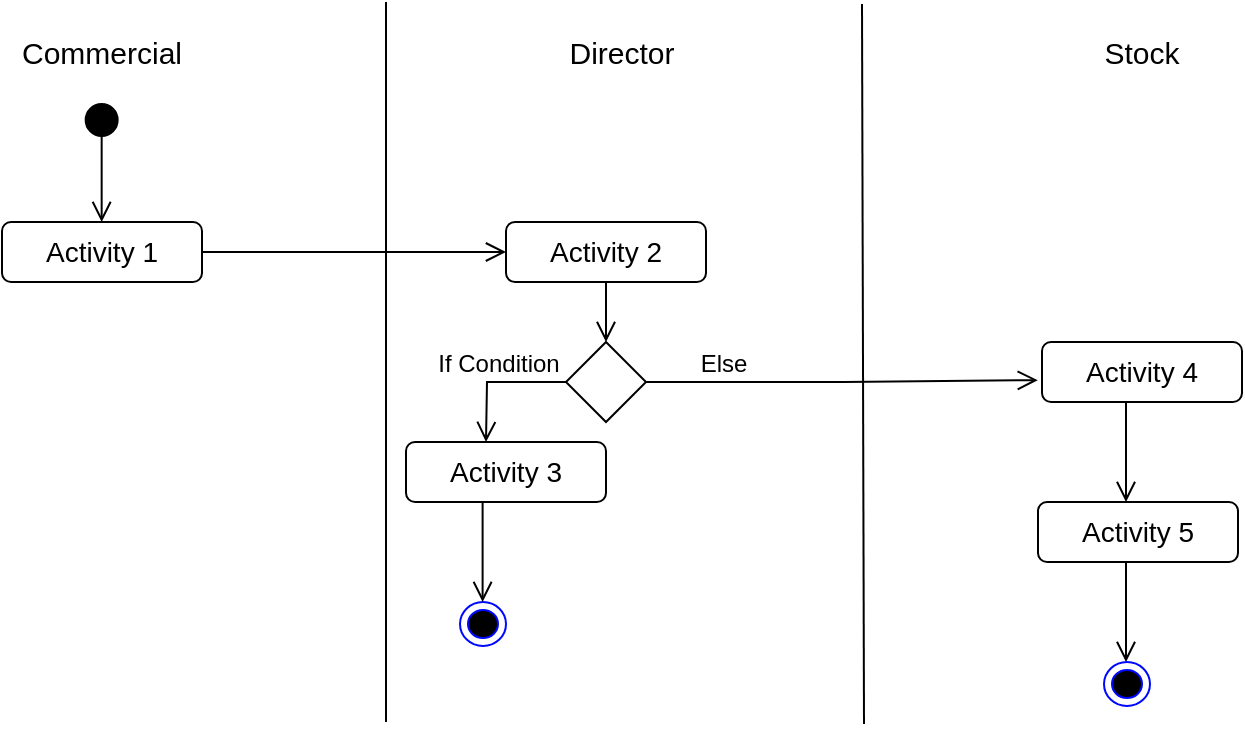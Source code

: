 <mxfile version="25.0.2">
  <diagram name="Page-1" id="kyBP1KyYC7etYvGc7trC">
    <mxGraphModel dx="743" dy="480" grid="1" gridSize="10" guides="1" tooltips="1" connect="1" arrows="1" fold="1" page="1" pageScale="1" pageWidth="850" pageHeight="1100" math="0" shadow="0">
      <root>
        <mxCell id="0" />
        <mxCell id="1" parent="0" />
        <mxCell id="a2lee4garykiodYszAOC-1" value="" style="endArrow=none;html=1;rounded=0;" edge="1" parent="1">
          <mxGeometry width="50" height="50" relative="1" as="geometry">
            <mxPoint x="280" y="400" as="sourcePoint" />
            <mxPoint x="280" y="40" as="targetPoint" />
          </mxGeometry>
        </mxCell>
        <mxCell id="a2lee4garykiodYszAOC-2" value="" style="endArrow=none;html=1;rounded=0;" edge="1" parent="1">
          <mxGeometry width="50" height="50" relative="1" as="geometry">
            <mxPoint x="519" y="401" as="sourcePoint" />
            <mxPoint x="518" y="41" as="targetPoint" />
          </mxGeometry>
        </mxCell>
        <mxCell id="a2lee4garykiodYszAOC-3" value="&lt;font style=&quot;font-size: 15px;&quot;&gt;Commercial&lt;/font&gt;" style="text;html=1;align=center;verticalAlign=middle;whiteSpace=wrap;rounded=0;" vertex="1" parent="1">
          <mxGeometry x="90" y="50" width="96" height="30" as="geometry" />
        </mxCell>
        <mxCell id="a2lee4garykiodYszAOC-4" value="&lt;span style=&quot;font-size: 15px;&quot;&gt;Director&lt;/span&gt;" style="text;html=1;align=center;verticalAlign=middle;whiteSpace=wrap;rounded=0;" vertex="1" parent="1">
          <mxGeometry x="350" y="50" width="96" height="30" as="geometry" />
        </mxCell>
        <mxCell id="a2lee4garykiodYszAOC-5" value="&lt;span style=&quot;font-size: 15px;&quot;&gt;Stock&lt;/span&gt;&lt;span style=&quot;color: rgba(0, 0, 0, 0); font-family: monospace; font-size: 0px; text-align: start; text-wrap: nowrap;&quot;&gt;%3CmxGraphModel%3E%3Croot%3E%3CmxCell%20id%3D%220%22%2F%3E%3CmxCell%20id%3D%221%22%20parent%3D%220%22%2F%3E%3CmxCell%20id%3D%222%22%20value%3D%22%22%20style%3D%22html%3D1%3BverticalAlign%3Dbottom%3BstartArrow%3Dcircle%3BstartFill%3D1%3BendArrow%3Dopen%3BstartSize%3D8%3BendSize%3D8%3Bcurved%3D0%3Brounded%3D0%3BentryX%3D0.5%3BentryY%3D0%3BentryDx%3D0%3BentryDy%3D0%3B%22%20edge%3D%221%22%20parent%3D%221%22%3E%3CmxGeometry%20width%3D%2280%22%20relative%3D%221%22%20as%3D%22geometry%22%3E%3CmxPoint%20x%3D%22330%22%20y%3D%22-1040%22%20as%3D%22sourcePoint%22%2F%3E%3CmxPoint%20x%3D%22330%22%20y%3D%22-980%22%20as%3D%22targetPoint%22%2F%3E%3C%2FmxGeometry%3E%3C%2FmxCell%3E%3C%2Froot%3E%3C%2FmxGraphModel%3E&lt;/span&gt;" style="text;html=1;align=center;verticalAlign=middle;whiteSpace=wrap;rounded=0;" vertex="1" parent="1">
          <mxGeometry x="610" y="50" width="96" height="30" as="geometry" />
        </mxCell>
        <mxCell id="a2lee4garykiodYszAOC-7" value="" style="html=1;verticalAlign=bottom;startArrow=circle;startFill=1;endArrow=open;startSize=7;endSize=8;curved=0;rounded=0;targetPerimeterSpacing=2;sourcePerimeterSpacing=0;" edge="1" parent="1">
          <mxGeometry width="80" relative="1" as="geometry">
            <mxPoint x="137.83" y="90" as="sourcePoint" />
            <mxPoint x="137.83" y="150" as="targetPoint" />
          </mxGeometry>
        </mxCell>
        <mxCell id="a2lee4garykiodYszAOC-22" style="edgeStyle=orthogonalEdgeStyle;rounded=0;orthogonalLoop=1;jettySize=auto;html=1;entryX=0;entryY=0.5;entryDx=0;entryDy=0;endSize=8;endArrow=open;endFill=0;" edge="1" parent="1" source="a2lee4garykiodYszAOC-8" target="a2lee4garykiodYszAOC-9">
          <mxGeometry relative="1" as="geometry" />
        </mxCell>
        <mxCell id="a2lee4garykiodYszAOC-8" value="&lt;font style=&quot;font-size: 14px;&quot;&gt;Activity 1&lt;/font&gt;" style="rounded=1;whiteSpace=wrap;html=1;fillColor=none;" vertex="1" parent="1">
          <mxGeometry x="88" y="150" width="100" height="30" as="geometry" />
        </mxCell>
        <mxCell id="a2lee4garykiodYszAOC-15" style="edgeStyle=orthogonalEdgeStyle;rounded=0;orthogonalLoop=1;jettySize=auto;html=1;entryX=0.5;entryY=0;entryDx=0;entryDy=0;endSize=8;endArrow=open;endFill=0;" edge="1" parent="1" source="a2lee4garykiodYszAOC-9" target="a2lee4garykiodYszAOC-12">
          <mxGeometry relative="1" as="geometry" />
        </mxCell>
        <mxCell id="a2lee4garykiodYszAOC-9" value="&lt;font style=&quot;font-size: 14px;&quot;&gt;Activity 2&lt;/font&gt;" style="rounded=1;whiteSpace=wrap;html=1;fillColor=none;" vertex="1" parent="1">
          <mxGeometry x="340" y="150" width="100" height="30" as="geometry" />
        </mxCell>
        <mxCell id="a2lee4garykiodYszAOC-10" value="&lt;font style=&quot;font-size: 14px;&quot;&gt;Activity 4&lt;/font&gt;" style="rounded=1;whiteSpace=wrap;html=1;fillColor=none;" vertex="1" parent="1">
          <mxGeometry x="608" y="210" width="100" height="30" as="geometry" />
        </mxCell>
        <mxCell id="a2lee4garykiodYszAOC-11" value="&lt;font style=&quot;font-size: 14px;&quot;&gt;Activity 5&lt;/font&gt;" style="rounded=1;whiteSpace=wrap;html=1;fillColor=none;" vertex="1" parent="1">
          <mxGeometry x="606" y="290" width="100" height="30" as="geometry" />
        </mxCell>
        <mxCell id="a2lee4garykiodYszAOC-17" style="edgeStyle=orthogonalEdgeStyle;rounded=0;orthogonalLoop=1;jettySize=auto;html=1;endSize=8;endArrow=open;endFill=0;" edge="1" parent="1" source="a2lee4garykiodYszAOC-12">
          <mxGeometry relative="1" as="geometry">
            <mxPoint x="330" y="260" as="targetPoint" />
          </mxGeometry>
        </mxCell>
        <mxCell id="a2lee4garykiodYszAOC-12" value="" style="rhombus;whiteSpace=wrap;html=1;fillColor=none;" vertex="1" parent="1">
          <mxGeometry x="370" y="210" width="40" height="40" as="geometry" />
        </mxCell>
        <mxCell id="a2lee4garykiodYszAOC-14" style="edgeStyle=orthogonalEdgeStyle;rounded=0;orthogonalLoop=1;jettySize=auto;html=1;entryX=-0.021;entryY=0.636;entryDx=0;entryDy=0;entryPerimeter=0;endArrow=open;endFill=0;endSize=8;" edge="1" parent="1" source="a2lee4garykiodYszAOC-12" target="a2lee4garykiodYszAOC-10">
          <mxGeometry relative="1" as="geometry" />
        </mxCell>
        <mxCell id="a2lee4garykiodYszAOC-16" value="&lt;font style=&quot;font-size: 14px;&quot;&gt;Activity 3&lt;/font&gt;" style="rounded=1;whiteSpace=wrap;html=1;fillColor=none;" vertex="1" parent="1">
          <mxGeometry x="290" y="260" width="100" height="30" as="geometry" />
        </mxCell>
        <mxCell id="a2lee4garykiodYszAOC-20" style="edgeStyle=orthogonalEdgeStyle;rounded=0;orthogonalLoop=1;jettySize=auto;html=1;entryX=0.5;entryY=0;entryDx=0;entryDy=0;endSize=8;endArrow=open;endFill=0;" edge="1" parent="1">
          <mxGeometry relative="1" as="geometry">
            <mxPoint x="650" y="240" as="sourcePoint" />
            <mxPoint x="650" y="290" as="targetPoint" />
            <Array as="points">
              <mxPoint x="650" y="250" />
              <mxPoint x="650" y="250" />
            </Array>
          </mxGeometry>
        </mxCell>
        <mxCell id="a2lee4garykiodYszAOC-21" style="edgeStyle=orthogonalEdgeStyle;rounded=0;orthogonalLoop=1;jettySize=auto;html=1;entryX=0.5;entryY=0;entryDx=0;entryDy=0;endSize=8;endArrow=open;endFill=0;" edge="1" parent="1">
          <mxGeometry relative="1" as="geometry">
            <mxPoint x="650" y="320" as="sourcePoint" />
            <mxPoint x="650" y="370" as="targetPoint" />
            <Array as="points">
              <mxPoint x="650" y="340" />
              <mxPoint x="650" y="340" />
            </Array>
          </mxGeometry>
        </mxCell>
        <mxCell id="a2lee4garykiodYszAOC-23" value="" style="ellipse;html=1;shape=endState;fillColor=#000000;strokeColor=#0008ff;perimeterSpacing=18;strokeWidth=1;" vertex="1" parent="1">
          <mxGeometry x="639" y="370" width="23" height="22" as="geometry" />
        </mxCell>
        <mxCell id="a2lee4garykiodYszAOC-25" value="" style="ellipse;html=1;shape=endState;fillColor=#000000;strokeColor=#0008ff;perimeterSpacing=18;strokeWidth=1;" vertex="1" parent="1">
          <mxGeometry x="317" y="340" width="23" height="22" as="geometry" />
        </mxCell>
        <mxCell id="a2lee4garykiodYszAOC-26" style="edgeStyle=orthogonalEdgeStyle;rounded=0;orthogonalLoop=1;jettySize=auto;html=1;entryX=0.5;entryY=0;entryDx=0;entryDy=0;endSize=8;endArrow=open;endFill=0;" edge="1" parent="1">
          <mxGeometry relative="1" as="geometry">
            <mxPoint x="328.3" y="290" as="sourcePoint" />
            <mxPoint x="328.3" y="340" as="targetPoint" />
            <Array as="points">
              <mxPoint x="328.3" y="300" />
              <mxPoint x="328.3" y="300" />
            </Array>
          </mxGeometry>
        </mxCell>
        <mxCell id="a2lee4garykiodYszAOC-27" value="Else" style="text;html=1;align=center;verticalAlign=middle;whiteSpace=wrap;rounded=0;" vertex="1" parent="1">
          <mxGeometry x="419" y="206" width="60" height="30" as="geometry" />
        </mxCell>
        <mxCell id="a2lee4garykiodYszAOC-28" value="If Condition" style="text;html=1;align=center;verticalAlign=middle;whiteSpace=wrap;rounded=0;" vertex="1" parent="1">
          <mxGeometry x="299" y="206" width="75" height="30" as="geometry" />
        </mxCell>
      </root>
    </mxGraphModel>
  </diagram>
</mxfile>
